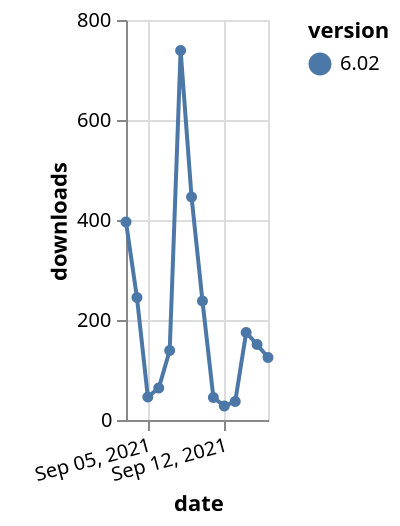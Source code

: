 {"$schema": "https://vega.github.io/schema/vega-lite/v5.json", "description": "A simple bar chart with embedded data.", "data": {"values": [{"date": "2021-09-03", "total": 171644, "delta": 396, "version": "6.02"}, {"date": "2021-09-04", "total": 171889, "delta": 245, "version": "6.02"}, {"date": "2021-09-05", "total": 171935, "delta": 46, "version": "6.02"}, {"date": "2021-09-06", "total": 171999, "delta": 64, "version": "6.02"}, {"date": "2021-09-07", "total": 172138, "delta": 139, "version": "6.02"}, {"date": "2021-09-08", "total": 172877, "delta": 739, "version": "6.02"}, {"date": "2021-09-09", "total": 173323, "delta": 446, "version": "6.02"}, {"date": "2021-09-10", "total": 173561, "delta": 238, "version": "6.02"}, {"date": "2021-09-11", "total": 173606, "delta": 45, "version": "6.02"}, {"date": "2021-09-12", "total": 173634, "delta": 28, "version": "6.02"}, {"date": "2021-09-13", "total": 173671, "delta": 37, "version": "6.02"}, {"date": "2021-09-14", "total": 173846, "delta": 175, "version": "6.02"}, {"date": "2021-09-15", "total": 173997, "delta": 151, "version": "6.02"}, {"date": "2021-09-16", "total": 174122, "delta": 125, "version": "6.02"}]}, "width": "container", "mark": {"type": "line", "point": {"filled": true}}, "encoding": {"x": {"field": "date", "type": "temporal", "timeUnit": "yearmonthdate", "title": "date", "axis": {"labelAngle": -15}}, "y": {"field": "delta", "type": "quantitative", "title": "downloads"}, "color": {"field": "version", "type": "nominal"}, "tooltip": {"field": "delta"}}}